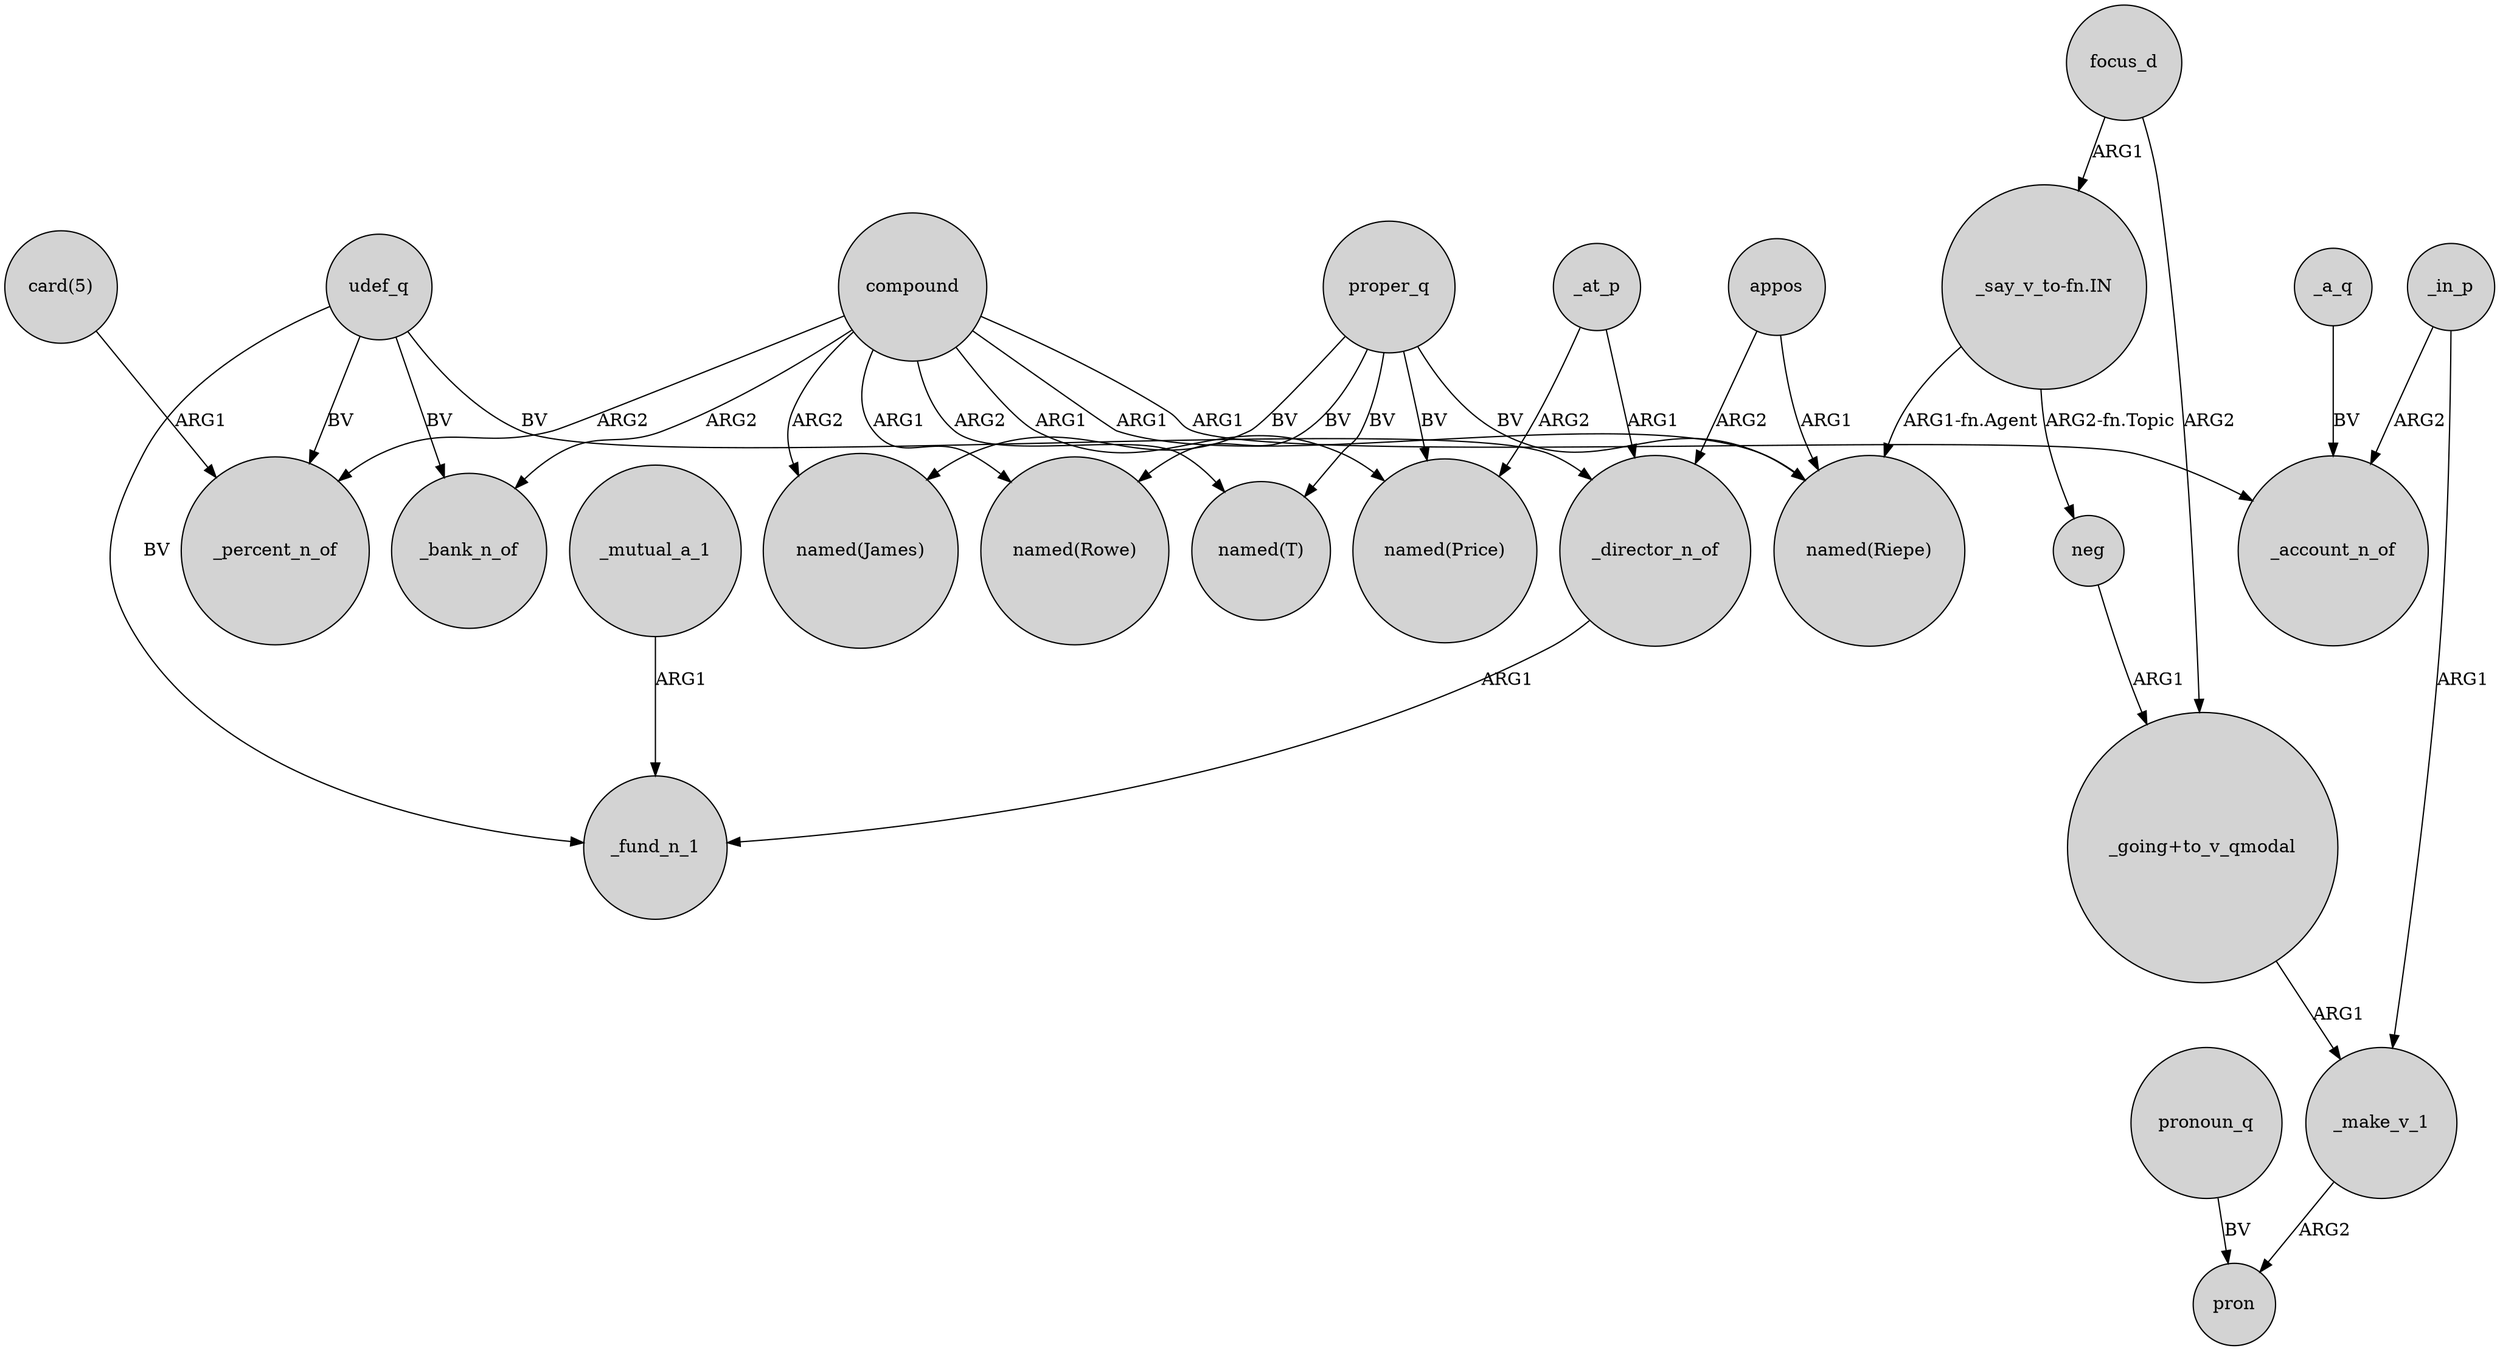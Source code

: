digraph {
	node [shape=circle style=filled]
	compound -> _bank_n_of [label=ARG2]
	_mutual_a_1 -> _fund_n_1 [label=ARG1]
	compound -> "named(Riepe)" [label=ARG1]
	compound -> "named(T)" [label=ARG2]
	_at_p -> "named(Price)" [label=ARG2]
	compound -> "named(James)" [label=ARG2]
	proper_q -> "named(T)" [label=BV]
	proper_q -> "named(Riepe)" [label=BV]
	_director_n_of -> _fund_n_1 [label=ARG1]
	proper_q -> "named(Rowe)" [label=BV]
	compound -> "named(Rowe)" [label=ARG1]
	compound -> _percent_n_of [label=ARG2]
	proper_q -> "named(Price)" [label=BV]
	compound -> _account_n_of [label=ARG1]
	_a_q -> _account_n_of [label=BV]
	_make_v_1 -> pron [label=ARG2]
	pronoun_q -> pron [label=BV]
	neg -> "_going+to_v_qmodal" [label=ARG1]
	_at_p -> _director_n_of [label=ARG1]
	_in_p -> _account_n_of [label=ARG2]
	"_say_v_to-fn.IN" -> "named(Riepe)" [label="ARG1-fn.Agent"]
	proper_q -> "named(James)" [label=BV]
	_in_p -> _make_v_1 [label=ARG1]
	"card(5)" -> _percent_n_of [label=ARG1]
	udef_q -> _fund_n_1 [label=BV]
	"_say_v_to-fn.IN" -> neg [label="ARG2-fn.Topic"]
	"_going+to_v_qmodal" -> _make_v_1 [label=ARG1]
	udef_q -> _percent_n_of [label=BV]
	focus_d -> "_going+to_v_qmodal" [label=ARG2]
	appos -> "named(Riepe)" [label=ARG1]
	appos -> _director_n_of [label=ARG2]
	udef_q -> _director_n_of [label=BV]
	udef_q -> _bank_n_of [label=BV]
	focus_d -> "_say_v_to-fn.IN" [label=ARG1]
	compound -> "named(Price)" [label=ARG1]
}
